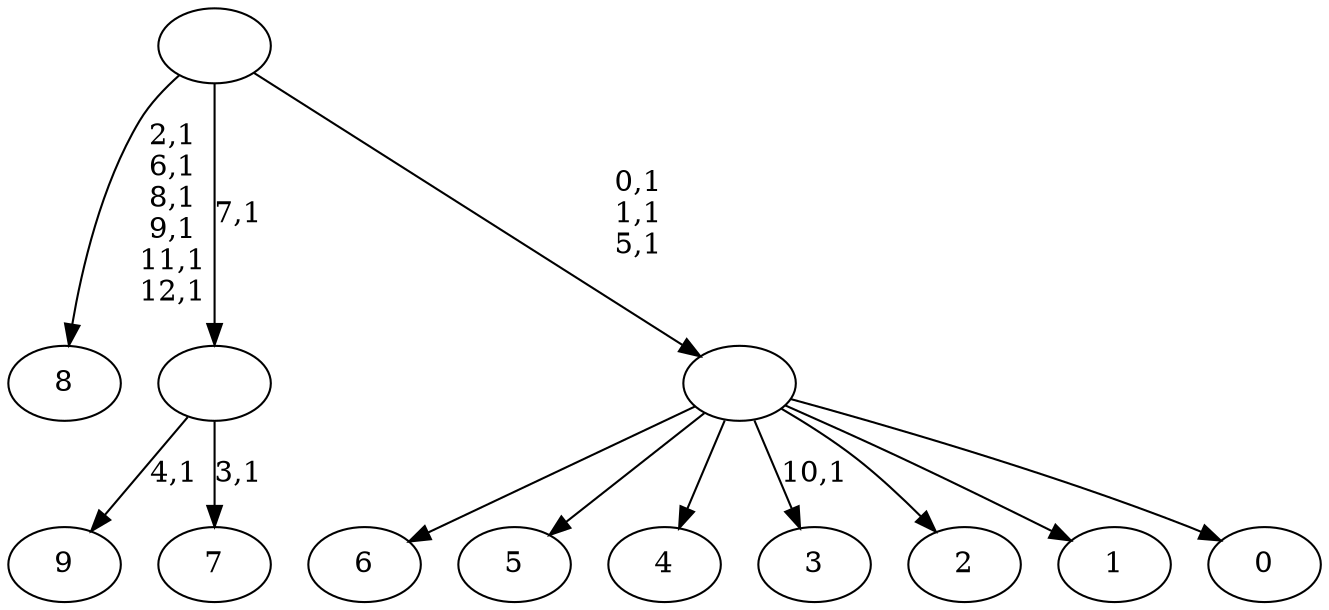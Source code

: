 digraph T {
	23 [label="9"]
	21 [label="8"]
	14 [label="7"]
	12 [label=""]
	11 [label="6"]
	10 [label="5"]
	9 [label="4"]
	8 [label="3"]
	6 [label="2"]
	5 [label="1"]
	4 [label="0"]
	3 [label=""]
	0 [label=""]
	12 -> 14 [label="3,1"]
	12 -> 23 [label="4,1"]
	3 -> 8 [label="10,1"]
	3 -> 11 [label=""]
	3 -> 10 [label=""]
	3 -> 9 [label=""]
	3 -> 6 [label=""]
	3 -> 5 [label=""]
	3 -> 4 [label=""]
	0 -> 3 [label="0,1\n1,1\n5,1"]
	0 -> 21 [label="2,1\n6,1\n8,1\n9,1\n11,1\n12,1"]
	0 -> 12 [label="7,1"]
}
